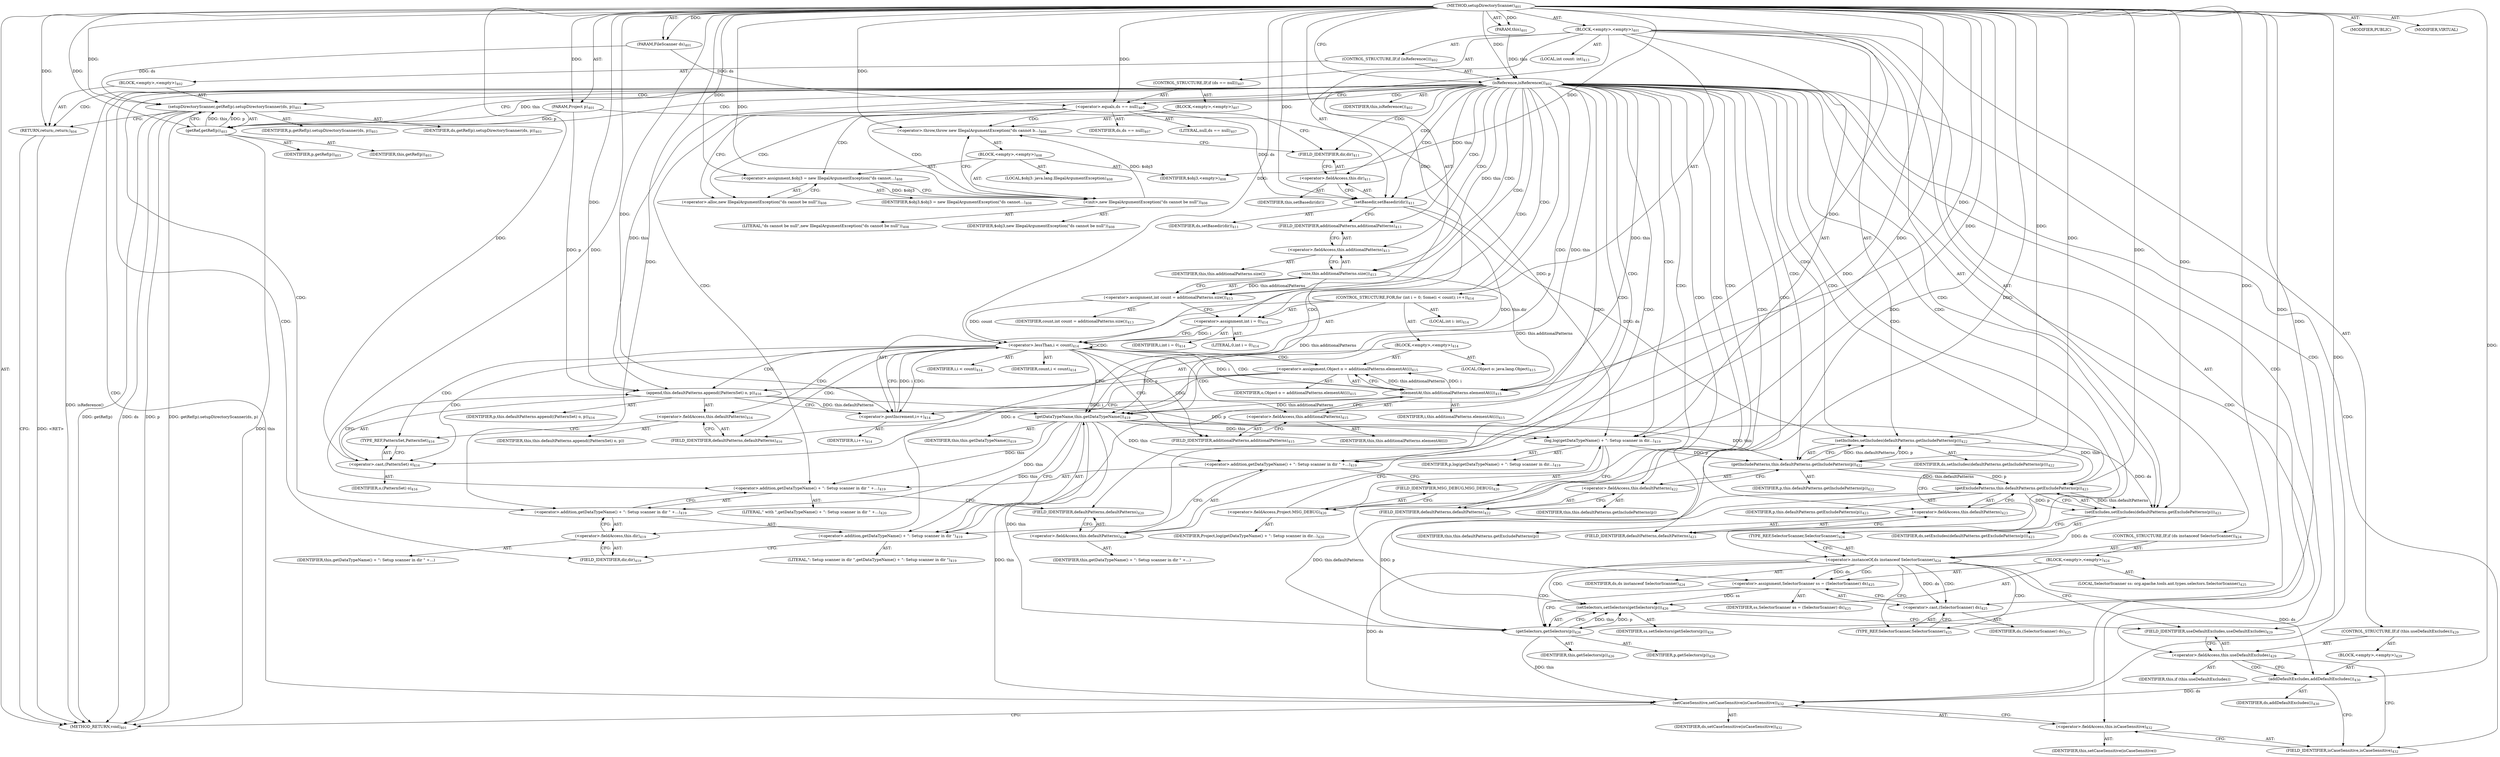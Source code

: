 digraph "setupDirectoryScanner" {  
"111669149717" [label = <(METHOD,setupDirectoryScanner)<SUB>401</SUB>> ]
"115964117011" [label = <(PARAM,this)<SUB>401</SUB>> ]
"115964117055" [label = <(PARAM,FileScanner ds)<SUB>401</SUB>> ]
"115964117056" [label = <(PARAM,Project p)<SUB>401</SUB>> ]
"25769803828" [label = <(BLOCK,&lt;empty&gt;,&lt;empty&gt;)<SUB>401</SUB>> ]
"47244640284" [label = <(CONTROL_STRUCTURE,IF,if (isReference()))<SUB>402</SUB>> ]
"30064771307" [label = <(isReference,isReference())<SUB>402</SUB>> ]
"68719476786" [label = <(IDENTIFIER,this,isReference())<SUB>402</SUB>> ]
"25769803829" [label = <(BLOCK,&lt;empty&gt;,&lt;empty&gt;)<SUB>402</SUB>> ]
"30064771308" [label = <(setupDirectoryScanner,getRef(p).setupDirectoryScanner(ds, p))<SUB>403</SUB>> ]
"30064771309" [label = <(getRef,getRef(p))<SUB>403</SUB>> ]
"68719476787" [label = <(IDENTIFIER,this,getRef(p))<SUB>403</SUB>> ]
"68719476958" [label = <(IDENTIFIER,p,getRef(p))<SUB>403</SUB>> ]
"68719476959" [label = <(IDENTIFIER,ds,getRef(p).setupDirectoryScanner(ds, p))<SUB>403</SUB>> ]
"68719476960" [label = <(IDENTIFIER,p,getRef(p).setupDirectoryScanner(ds, p))<SUB>403</SUB>> ]
"146028888078" [label = <(RETURN,return;,return;)<SUB>404</SUB>> ]
"47244640285" [label = <(CONTROL_STRUCTURE,IF,if (ds == null))<SUB>407</SUB>> ]
"30064771310" [label = <(&lt;operator&gt;.equals,ds == null)<SUB>407</SUB>> ]
"68719476961" [label = <(IDENTIFIER,ds,ds == null)<SUB>407</SUB>> ]
"90194313232" [label = <(LITERAL,null,ds == null)<SUB>407</SUB>> ]
"25769803830" [label = <(BLOCK,&lt;empty&gt;,&lt;empty&gt;)<SUB>407</SUB>> ]
"30064771311" [label = <(&lt;operator&gt;.throw,throw new IllegalArgumentException(&quot;ds cannot b...)<SUB>408</SUB>> ]
"25769803831" [label = <(BLOCK,&lt;empty&gt;,&lt;empty&gt;)<SUB>408</SUB>> ]
"94489280525" [label = <(LOCAL,$obj3: java.lang.IllegalArgumentException)<SUB>408</SUB>> ]
"30064771312" [label = <(&lt;operator&gt;.assignment,$obj3 = new IllegalArgumentException(&quot;ds cannot...)<SUB>408</SUB>> ]
"68719476962" [label = <(IDENTIFIER,$obj3,$obj3 = new IllegalArgumentException(&quot;ds cannot...)<SUB>408</SUB>> ]
"30064771313" [label = <(&lt;operator&gt;.alloc,new IllegalArgumentException(&quot;ds cannot be null&quot;))<SUB>408</SUB>> ]
"30064771314" [label = <(&lt;init&gt;,new IllegalArgumentException(&quot;ds cannot be null&quot;))<SUB>408</SUB>> ]
"68719476963" [label = <(IDENTIFIER,$obj3,new IllegalArgumentException(&quot;ds cannot be null&quot;))<SUB>408</SUB>> ]
"90194313233" [label = <(LITERAL,&quot;ds cannot be null&quot;,new IllegalArgumentException(&quot;ds cannot be null&quot;))<SUB>408</SUB>> ]
"68719476964" [label = <(IDENTIFIER,$obj3,&lt;empty&gt;)<SUB>408</SUB>> ]
"30064771315" [label = <(setBasedir,setBasedir(dir))<SUB>411</SUB>> ]
"68719476965" [label = <(IDENTIFIER,ds,setBasedir(dir))<SUB>411</SUB>> ]
"30064771316" [label = <(&lt;operator&gt;.fieldAccess,this.dir)<SUB>411</SUB>> ]
"68719476966" [label = <(IDENTIFIER,this,setBasedir(dir))> ]
"55834574905" [label = <(FIELD_IDENTIFIER,dir,dir)<SUB>411</SUB>> ]
"94489280526" [label = <(LOCAL,int count: int)<SUB>413</SUB>> ]
"30064771317" [label = <(&lt;operator&gt;.assignment,int count = additionalPatterns.size())<SUB>413</SUB>> ]
"68719476967" [label = <(IDENTIFIER,count,int count = additionalPatterns.size())<SUB>413</SUB>> ]
"30064771318" [label = <(size,this.additionalPatterns.size())<SUB>413</SUB>> ]
"30064771319" [label = <(&lt;operator&gt;.fieldAccess,this.additionalPatterns)<SUB>413</SUB>> ]
"68719476968" [label = <(IDENTIFIER,this,this.additionalPatterns.size())> ]
"55834574906" [label = <(FIELD_IDENTIFIER,additionalPatterns,additionalPatterns)<SUB>413</SUB>> ]
"47244640286" [label = <(CONTROL_STRUCTURE,FOR,for (int i = 0; Some(i &lt; count); i++))<SUB>414</SUB>> ]
"94489280527" [label = <(LOCAL,int i: int)<SUB>414</SUB>> ]
"30064771320" [label = <(&lt;operator&gt;.assignment,int i = 0)<SUB>414</SUB>> ]
"68719476969" [label = <(IDENTIFIER,i,int i = 0)<SUB>414</SUB>> ]
"90194313234" [label = <(LITERAL,0,int i = 0)<SUB>414</SUB>> ]
"30064771321" [label = <(&lt;operator&gt;.lessThan,i &lt; count)<SUB>414</SUB>> ]
"68719476970" [label = <(IDENTIFIER,i,i &lt; count)<SUB>414</SUB>> ]
"68719476971" [label = <(IDENTIFIER,count,i &lt; count)<SUB>414</SUB>> ]
"30064771322" [label = <(&lt;operator&gt;.postIncrement,i++)<SUB>414</SUB>> ]
"68719476972" [label = <(IDENTIFIER,i,i++)<SUB>414</SUB>> ]
"25769803832" [label = <(BLOCK,&lt;empty&gt;,&lt;empty&gt;)<SUB>414</SUB>> ]
"94489280528" [label = <(LOCAL,Object o: java.lang.Object)<SUB>415</SUB>> ]
"30064771323" [label = <(&lt;operator&gt;.assignment,Object o = additionalPatterns.elementAt(i))<SUB>415</SUB>> ]
"68719476973" [label = <(IDENTIFIER,o,Object o = additionalPatterns.elementAt(i))<SUB>415</SUB>> ]
"30064771324" [label = <(elementAt,this.additionalPatterns.elementAt(i))<SUB>415</SUB>> ]
"30064771325" [label = <(&lt;operator&gt;.fieldAccess,this.additionalPatterns)<SUB>415</SUB>> ]
"68719476974" [label = <(IDENTIFIER,this,this.additionalPatterns.elementAt(i))> ]
"55834574907" [label = <(FIELD_IDENTIFIER,additionalPatterns,additionalPatterns)<SUB>415</SUB>> ]
"68719476975" [label = <(IDENTIFIER,i,this.additionalPatterns.elementAt(i))<SUB>415</SUB>> ]
"30064771326" [label = <(append,this.defaultPatterns.append((PatternSet) o, p))<SUB>416</SUB>> ]
"30064771327" [label = <(&lt;operator&gt;.fieldAccess,this.defaultPatterns)<SUB>416</SUB>> ]
"68719476976" [label = <(IDENTIFIER,this,this.defaultPatterns.append((PatternSet) o, p))> ]
"55834574908" [label = <(FIELD_IDENTIFIER,defaultPatterns,defaultPatterns)<SUB>416</SUB>> ]
"30064771328" [label = <(&lt;operator&gt;.cast,(PatternSet) o)<SUB>416</SUB>> ]
"180388626434" [label = <(TYPE_REF,PatternSet,PatternSet)<SUB>416</SUB>> ]
"68719476977" [label = <(IDENTIFIER,o,(PatternSet) o)<SUB>416</SUB>> ]
"68719476978" [label = <(IDENTIFIER,p,this.defaultPatterns.append((PatternSet) o, p))<SUB>416</SUB>> ]
"30064771329" [label = <(log,log(getDataTypeName() + &quot;: Setup scanner in dir...)<SUB>419</SUB>> ]
"68719476979" [label = <(IDENTIFIER,p,log(getDataTypeName() + &quot;: Setup scanner in dir...)<SUB>419</SUB>> ]
"30064771330" [label = <(&lt;operator&gt;.addition,getDataTypeName() + &quot;: Setup scanner in dir &quot; +...)<SUB>419</SUB>> ]
"30064771331" [label = <(&lt;operator&gt;.addition,getDataTypeName() + &quot;: Setup scanner in dir &quot; +...)<SUB>419</SUB>> ]
"30064771332" [label = <(&lt;operator&gt;.addition,getDataTypeName() + &quot;: Setup scanner in dir &quot; +...)<SUB>419</SUB>> ]
"30064771333" [label = <(&lt;operator&gt;.addition,getDataTypeName() + &quot;: Setup scanner in dir &quot;)<SUB>419</SUB>> ]
"30064771334" [label = <(getDataTypeName,this.getDataTypeName())<SUB>419</SUB>> ]
"68719476788" [label = <(IDENTIFIER,this,this.getDataTypeName())<SUB>419</SUB>> ]
"90194313235" [label = <(LITERAL,&quot;: Setup scanner in dir &quot;,getDataTypeName() + &quot;: Setup scanner in dir &quot;)<SUB>419</SUB>> ]
"30064771335" [label = <(&lt;operator&gt;.fieldAccess,this.dir)<SUB>419</SUB>> ]
"68719476980" [label = <(IDENTIFIER,this,getDataTypeName() + &quot;: Setup scanner in dir &quot; +...)> ]
"55834574909" [label = <(FIELD_IDENTIFIER,dir,dir)<SUB>419</SUB>> ]
"90194313236" [label = <(LITERAL,&quot; with &quot;,getDataTypeName() + &quot;: Setup scanner in dir &quot; +...)<SUB>420</SUB>> ]
"30064771336" [label = <(&lt;operator&gt;.fieldAccess,this.defaultPatterns)<SUB>420</SUB>> ]
"68719476981" [label = <(IDENTIFIER,this,getDataTypeName() + &quot;: Setup scanner in dir &quot; +...)> ]
"55834574910" [label = <(FIELD_IDENTIFIER,defaultPatterns,defaultPatterns)<SUB>420</SUB>> ]
"30064771337" [label = <(&lt;operator&gt;.fieldAccess,Project.MSG_DEBUG)<SUB>420</SUB>> ]
"68719476982" [label = <(IDENTIFIER,Project,log(getDataTypeName() + &quot;: Setup scanner in dir...)<SUB>420</SUB>> ]
"55834574911" [label = <(FIELD_IDENTIFIER,MSG_DEBUG,MSG_DEBUG)<SUB>420</SUB>> ]
"30064771338" [label = <(setIncludes,setIncludes(defaultPatterns.getIncludePatterns(p)))<SUB>422</SUB>> ]
"68719476983" [label = <(IDENTIFIER,ds,setIncludes(defaultPatterns.getIncludePatterns(p)))<SUB>422</SUB>> ]
"30064771339" [label = <(getIncludePatterns,this.defaultPatterns.getIncludePatterns(p))<SUB>422</SUB>> ]
"30064771340" [label = <(&lt;operator&gt;.fieldAccess,this.defaultPatterns)<SUB>422</SUB>> ]
"68719476984" [label = <(IDENTIFIER,this,this.defaultPatterns.getIncludePatterns(p))> ]
"55834574912" [label = <(FIELD_IDENTIFIER,defaultPatterns,defaultPatterns)<SUB>422</SUB>> ]
"68719476985" [label = <(IDENTIFIER,p,this.defaultPatterns.getIncludePatterns(p))<SUB>422</SUB>> ]
"30064771341" [label = <(setExcludes,setExcludes(defaultPatterns.getExcludePatterns(p)))<SUB>423</SUB>> ]
"68719476986" [label = <(IDENTIFIER,ds,setExcludes(defaultPatterns.getExcludePatterns(p)))<SUB>423</SUB>> ]
"30064771342" [label = <(getExcludePatterns,this.defaultPatterns.getExcludePatterns(p))<SUB>423</SUB>> ]
"30064771343" [label = <(&lt;operator&gt;.fieldAccess,this.defaultPatterns)<SUB>423</SUB>> ]
"68719476987" [label = <(IDENTIFIER,this,this.defaultPatterns.getExcludePatterns(p))> ]
"55834574913" [label = <(FIELD_IDENTIFIER,defaultPatterns,defaultPatterns)<SUB>423</SUB>> ]
"68719476988" [label = <(IDENTIFIER,p,this.defaultPatterns.getExcludePatterns(p))<SUB>423</SUB>> ]
"47244640287" [label = <(CONTROL_STRUCTURE,IF,if (ds instanceof SelectorScanner))<SUB>424</SUB>> ]
"30064771344" [label = <(&lt;operator&gt;.instanceOf,ds instanceof SelectorScanner)<SUB>424</SUB>> ]
"68719476989" [label = <(IDENTIFIER,ds,ds instanceof SelectorScanner)<SUB>424</SUB>> ]
"180388626435" [label = <(TYPE_REF,SelectorScanner,SelectorScanner)<SUB>424</SUB>> ]
"25769803833" [label = <(BLOCK,&lt;empty&gt;,&lt;empty&gt;)<SUB>424</SUB>> ]
"94489280529" [label = <(LOCAL,SelectorScanner ss: org.apache.tools.ant.types.selectors.SelectorScanner)<SUB>425</SUB>> ]
"30064771345" [label = <(&lt;operator&gt;.assignment,SelectorScanner ss = (SelectorScanner) ds)<SUB>425</SUB>> ]
"68719476990" [label = <(IDENTIFIER,ss,SelectorScanner ss = (SelectorScanner) ds)<SUB>425</SUB>> ]
"30064771346" [label = <(&lt;operator&gt;.cast,(SelectorScanner) ds)<SUB>425</SUB>> ]
"180388626436" [label = <(TYPE_REF,SelectorScanner,SelectorScanner)<SUB>425</SUB>> ]
"68719476991" [label = <(IDENTIFIER,ds,(SelectorScanner) ds)<SUB>425</SUB>> ]
"30064771347" [label = <(setSelectors,setSelectors(getSelectors(p)))<SUB>426</SUB>> ]
"68719476992" [label = <(IDENTIFIER,ss,setSelectors(getSelectors(p)))<SUB>426</SUB>> ]
"30064771348" [label = <(getSelectors,getSelectors(p))<SUB>426</SUB>> ]
"68719476789" [label = <(IDENTIFIER,this,getSelectors(p))<SUB>426</SUB>> ]
"68719476993" [label = <(IDENTIFIER,p,getSelectors(p))<SUB>426</SUB>> ]
"47244640288" [label = <(CONTROL_STRUCTURE,IF,if (this.useDefaultExcludes))<SUB>429</SUB>> ]
"30064771349" [label = <(&lt;operator&gt;.fieldAccess,this.useDefaultExcludes)<SUB>429</SUB>> ]
"68719476994" [label = <(IDENTIFIER,this,if (this.useDefaultExcludes))> ]
"55834574914" [label = <(FIELD_IDENTIFIER,useDefaultExcludes,useDefaultExcludes)<SUB>429</SUB>> ]
"25769803834" [label = <(BLOCK,&lt;empty&gt;,&lt;empty&gt;)<SUB>429</SUB>> ]
"30064771350" [label = <(addDefaultExcludes,addDefaultExcludes())<SUB>430</SUB>> ]
"68719476995" [label = <(IDENTIFIER,ds,addDefaultExcludes())<SUB>430</SUB>> ]
"30064771351" [label = <(setCaseSensitive,setCaseSensitive(isCaseSensitive))<SUB>432</SUB>> ]
"68719476996" [label = <(IDENTIFIER,ds,setCaseSensitive(isCaseSensitive))<SUB>432</SUB>> ]
"30064771352" [label = <(&lt;operator&gt;.fieldAccess,this.isCaseSensitive)<SUB>432</SUB>> ]
"68719476997" [label = <(IDENTIFIER,this,setCaseSensitive(isCaseSensitive))> ]
"55834574915" [label = <(FIELD_IDENTIFIER,isCaseSensitive,isCaseSensitive)<SUB>432</SUB>> ]
"133143986225" [label = <(MODIFIER,PUBLIC)> ]
"133143986226" [label = <(MODIFIER,VIRTUAL)> ]
"128849018901" [label = <(METHOD_RETURN,void)<SUB>401</SUB>> ]
  "111669149717" -> "115964117011"  [ label = "AST: "] 
  "111669149717" -> "115964117055"  [ label = "AST: "] 
  "111669149717" -> "115964117056"  [ label = "AST: "] 
  "111669149717" -> "25769803828"  [ label = "AST: "] 
  "111669149717" -> "133143986225"  [ label = "AST: "] 
  "111669149717" -> "133143986226"  [ label = "AST: "] 
  "111669149717" -> "128849018901"  [ label = "AST: "] 
  "25769803828" -> "47244640284"  [ label = "AST: "] 
  "25769803828" -> "47244640285"  [ label = "AST: "] 
  "25769803828" -> "30064771315"  [ label = "AST: "] 
  "25769803828" -> "94489280526"  [ label = "AST: "] 
  "25769803828" -> "30064771317"  [ label = "AST: "] 
  "25769803828" -> "47244640286"  [ label = "AST: "] 
  "25769803828" -> "30064771329"  [ label = "AST: "] 
  "25769803828" -> "30064771338"  [ label = "AST: "] 
  "25769803828" -> "30064771341"  [ label = "AST: "] 
  "25769803828" -> "47244640287"  [ label = "AST: "] 
  "25769803828" -> "47244640288"  [ label = "AST: "] 
  "25769803828" -> "30064771351"  [ label = "AST: "] 
  "47244640284" -> "30064771307"  [ label = "AST: "] 
  "47244640284" -> "25769803829"  [ label = "AST: "] 
  "30064771307" -> "68719476786"  [ label = "AST: "] 
  "25769803829" -> "30064771308"  [ label = "AST: "] 
  "25769803829" -> "146028888078"  [ label = "AST: "] 
  "30064771308" -> "30064771309"  [ label = "AST: "] 
  "30064771308" -> "68719476959"  [ label = "AST: "] 
  "30064771308" -> "68719476960"  [ label = "AST: "] 
  "30064771309" -> "68719476787"  [ label = "AST: "] 
  "30064771309" -> "68719476958"  [ label = "AST: "] 
  "47244640285" -> "30064771310"  [ label = "AST: "] 
  "47244640285" -> "25769803830"  [ label = "AST: "] 
  "30064771310" -> "68719476961"  [ label = "AST: "] 
  "30064771310" -> "90194313232"  [ label = "AST: "] 
  "25769803830" -> "30064771311"  [ label = "AST: "] 
  "30064771311" -> "25769803831"  [ label = "AST: "] 
  "25769803831" -> "94489280525"  [ label = "AST: "] 
  "25769803831" -> "30064771312"  [ label = "AST: "] 
  "25769803831" -> "30064771314"  [ label = "AST: "] 
  "25769803831" -> "68719476964"  [ label = "AST: "] 
  "30064771312" -> "68719476962"  [ label = "AST: "] 
  "30064771312" -> "30064771313"  [ label = "AST: "] 
  "30064771314" -> "68719476963"  [ label = "AST: "] 
  "30064771314" -> "90194313233"  [ label = "AST: "] 
  "30064771315" -> "68719476965"  [ label = "AST: "] 
  "30064771315" -> "30064771316"  [ label = "AST: "] 
  "30064771316" -> "68719476966"  [ label = "AST: "] 
  "30064771316" -> "55834574905"  [ label = "AST: "] 
  "30064771317" -> "68719476967"  [ label = "AST: "] 
  "30064771317" -> "30064771318"  [ label = "AST: "] 
  "30064771318" -> "30064771319"  [ label = "AST: "] 
  "30064771319" -> "68719476968"  [ label = "AST: "] 
  "30064771319" -> "55834574906"  [ label = "AST: "] 
  "47244640286" -> "94489280527"  [ label = "AST: "] 
  "47244640286" -> "30064771320"  [ label = "AST: "] 
  "47244640286" -> "30064771321"  [ label = "AST: "] 
  "47244640286" -> "30064771322"  [ label = "AST: "] 
  "47244640286" -> "25769803832"  [ label = "AST: "] 
  "30064771320" -> "68719476969"  [ label = "AST: "] 
  "30064771320" -> "90194313234"  [ label = "AST: "] 
  "30064771321" -> "68719476970"  [ label = "AST: "] 
  "30064771321" -> "68719476971"  [ label = "AST: "] 
  "30064771322" -> "68719476972"  [ label = "AST: "] 
  "25769803832" -> "94489280528"  [ label = "AST: "] 
  "25769803832" -> "30064771323"  [ label = "AST: "] 
  "25769803832" -> "30064771326"  [ label = "AST: "] 
  "30064771323" -> "68719476973"  [ label = "AST: "] 
  "30064771323" -> "30064771324"  [ label = "AST: "] 
  "30064771324" -> "30064771325"  [ label = "AST: "] 
  "30064771324" -> "68719476975"  [ label = "AST: "] 
  "30064771325" -> "68719476974"  [ label = "AST: "] 
  "30064771325" -> "55834574907"  [ label = "AST: "] 
  "30064771326" -> "30064771327"  [ label = "AST: "] 
  "30064771326" -> "30064771328"  [ label = "AST: "] 
  "30064771326" -> "68719476978"  [ label = "AST: "] 
  "30064771327" -> "68719476976"  [ label = "AST: "] 
  "30064771327" -> "55834574908"  [ label = "AST: "] 
  "30064771328" -> "180388626434"  [ label = "AST: "] 
  "30064771328" -> "68719476977"  [ label = "AST: "] 
  "30064771329" -> "68719476979"  [ label = "AST: "] 
  "30064771329" -> "30064771330"  [ label = "AST: "] 
  "30064771329" -> "30064771337"  [ label = "AST: "] 
  "30064771330" -> "30064771331"  [ label = "AST: "] 
  "30064771330" -> "30064771336"  [ label = "AST: "] 
  "30064771331" -> "30064771332"  [ label = "AST: "] 
  "30064771331" -> "90194313236"  [ label = "AST: "] 
  "30064771332" -> "30064771333"  [ label = "AST: "] 
  "30064771332" -> "30064771335"  [ label = "AST: "] 
  "30064771333" -> "30064771334"  [ label = "AST: "] 
  "30064771333" -> "90194313235"  [ label = "AST: "] 
  "30064771334" -> "68719476788"  [ label = "AST: "] 
  "30064771335" -> "68719476980"  [ label = "AST: "] 
  "30064771335" -> "55834574909"  [ label = "AST: "] 
  "30064771336" -> "68719476981"  [ label = "AST: "] 
  "30064771336" -> "55834574910"  [ label = "AST: "] 
  "30064771337" -> "68719476982"  [ label = "AST: "] 
  "30064771337" -> "55834574911"  [ label = "AST: "] 
  "30064771338" -> "68719476983"  [ label = "AST: "] 
  "30064771338" -> "30064771339"  [ label = "AST: "] 
  "30064771339" -> "30064771340"  [ label = "AST: "] 
  "30064771339" -> "68719476985"  [ label = "AST: "] 
  "30064771340" -> "68719476984"  [ label = "AST: "] 
  "30064771340" -> "55834574912"  [ label = "AST: "] 
  "30064771341" -> "68719476986"  [ label = "AST: "] 
  "30064771341" -> "30064771342"  [ label = "AST: "] 
  "30064771342" -> "30064771343"  [ label = "AST: "] 
  "30064771342" -> "68719476988"  [ label = "AST: "] 
  "30064771343" -> "68719476987"  [ label = "AST: "] 
  "30064771343" -> "55834574913"  [ label = "AST: "] 
  "47244640287" -> "30064771344"  [ label = "AST: "] 
  "47244640287" -> "25769803833"  [ label = "AST: "] 
  "30064771344" -> "68719476989"  [ label = "AST: "] 
  "30064771344" -> "180388626435"  [ label = "AST: "] 
  "25769803833" -> "94489280529"  [ label = "AST: "] 
  "25769803833" -> "30064771345"  [ label = "AST: "] 
  "25769803833" -> "30064771347"  [ label = "AST: "] 
  "30064771345" -> "68719476990"  [ label = "AST: "] 
  "30064771345" -> "30064771346"  [ label = "AST: "] 
  "30064771346" -> "180388626436"  [ label = "AST: "] 
  "30064771346" -> "68719476991"  [ label = "AST: "] 
  "30064771347" -> "68719476992"  [ label = "AST: "] 
  "30064771347" -> "30064771348"  [ label = "AST: "] 
  "30064771348" -> "68719476789"  [ label = "AST: "] 
  "30064771348" -> "68719476993"  [ label = "AST: "] 
  "47244640288" -> "30064771349"  [ label = "AST: "] 
  "47244640288" -> "25769803834"  [ label = "AST: "] 
  "30064771349" -> "68719476994"  [ label = "AST: "] 
  "30064771349" -> "55834574914"  [ label = "AST: "] 
  "25769803834" -> "30064771350"  [ label = "AST: "] 
  "30064771350" -> "68719476995"  [ label = "AST: "] 
  "30064771351" -> "68719476996"  [ label = "AST: "] 
  "30064771351" -> "30064771352"  [ label = "AST: "] 
  "30064771352" -> "68719476997"  [ label = "AST: "] 
  "30064771352" -> "55834574915"  [ label = "AST: "] 
  "30064771315" -> "55834574906"  [ label = "CFG: "] 
  "30064771317" -> "30064771320"  [ label = "CFG: "] 
  "30064771329" -> "55834574912"  [ label = "CFG: "] 
  "30064771338" -> "55834574913"  [ label = "CFG: "] 
  "30064771341" -> "180388626435"  [ label = "CFG: "] 
  "30064771351" -> "128849018901"  [ label = "CFG: "] 
  "30064771307" -> "30064771309"  [ label = "CFG: "] 
  "30064771307" -> "30064771310"  [ label = "CFG: "] 
  "30064771310" -> "30064771313"  [ label = "CFG: "] 
  "30064771310" -> "55834574905"  [ label = "CFG: "] 
  "30064771316" -> "30064771315"  [ label = "CFG: "] 
  "30064771318" -> "30064771317"  [ label = "CFG: "] 
  "30064771320" -> "30064771321"  [ label = "CFG: "] 
  "30064771321" -> "55834574907"  [ label = "CFG: "] 
  "30064771321" -> "30064771334"  [ label = "CFG: "] 
  "30064771322" -> "30064771321"  [ label = "CFG: "] 
  "30064771330" -> "55834574911"  [ label = "CFG: "] 
  "30064771337" -> "30064771329"  [ label = "CFG: "] 
  "30064771339" -> "30064771338"  [ label = "CFG: "] 
  "30064771342" -> "30064771341"  [ label = "CFG: "] 
  "30064771344" -> "180388626436"  [ label = "CFG: "] 
  "30064771344" -> "55834574914"  [ label = "CFG: "] 
  "30064771349" -> "30064771350"  [ label = "CFG: "] 
  "30064771349" -> "55834574915"  [ label = "CFG: "] 
  "30064771352" -> "30064771351"  [ label = "CFG: "] 
  "30064771308" -> "146028888078"  [ label = "CFG: "] 
  "146028888078" -> "128849018901"  [ label = "CFG: "] 
  "30064771311" -> "55834574905"  [ label = "CFG: "] 
  "55834574905" -> "30064771316"  [ label = "CFG: "] 
  "30064771319" -> "30064771318"  [ label = "CFG: "] 
  "30064771323" -> "55834574908"  [ label = "CFG: "] 
  "30064771326" -> "30064771322"  [ label = "CFG: "] 
  "30064771331" -> "55834574910"  [ label = "CFG: "] 
  "30064771336" -> "30064771330"  [ label = "CFG: "] 
  "55834574911" -> "30064771337"  [ label = "CFG: "] 
  "30064771340" -> "30064771339"  [ label = "CFG: "] 
  "30064771343" -> "30064771342"  [ label = "CFG: "] 
  "180388626435" -> "30064771344"  [ label = "CFG: "] 
  "30064771345" -> "30064771348"  [ label = "CFG: "] 
  "30064771347" -> "55834574914"  [ label = "CFG: "] 
  "55834574914" -> "30064771349"  [ label = "CFG: "] 
  "30064771350" -> "55834574915"  [ label = "CFG: "] 
  "55834574915" -> "30064771352"  [ label = "CFG: "] 
  "30064771309" -> "30064771308"  [ label = "CFG: "] 
  "55834574906" -> "30064771319"  [ label = "CFG: "] 
  "30064771324" -> "30064771323"  [ label = "CFG: "] 
  "30064771327" -> "180388626434"  [ label = "CFG: "] 
  "30064771328" -> "30064771326"  [ label = "CFG: "] 
  "30064771332" -> "30064771331"  [ label = "CFG: "] 
  "55834574910" -> "30064771336"  [ label = "CFG: "] 
  "55834574912" -> "30064771340"  [ label = "CFG: "] 
  "55834574913" -> "30064771343"  [ label = "CFG: "] 
  "30064771346" -> "30064771345"  [ label = "CFG: "] 
  "30064771348" -> "30064771347"  [ label = "CFG: "] 
  "30064771312" -> "30064771314"  [ label = "CFG: "] 
  "30064771314" -> "30064771311"  [ label = "CFG: "] 
  "30064771325" -> "30064771324"  [ label = "CFG: "] 
  "55834574908" -> "30064771327"  [ label = "CFG: "] 
  "180388626434" -> "30064771328"  [ label = "CFG: "] 
  "30064771333" -> "55834574909"  [ label = "CFG: "] 
  "30064771335" -> "30064771332"  [ label = "CFG: "] 
  "180388626436" -> "30064771346"  [ label = "CFG: "] 
  "30064771313" -> "30064771312"  [ label = "CFG: "] 
  "55834574907" -> "30064771325"  [ label = "CFG: "] 
  "30064771334" -> "30064771333"  [ label = "CFG: "] 
  "55834574909" -> "30064771335"  [ label = "CFG: "] 
  "111669149717" -> "30064771307"  [ label = "CFG: "] 
  "146028888078" -> "128849018901"  [ label = "DDG: &lt;RET&gt;"] 
  "30064771307" -> "128849018901"  [ label = "DDG: isReference()"] 
  "30064771309" -> "128849018901"  [ label = "DDG: this"] 
  "30064771308" -> "128849018901"  [ label = "DDG: getRef(p)"] 
  "30064771308" -> "128849018901"  [ label = "DDG: ds"] 
  "30064771308" -> "128849018901"  [ label = "DDG: p"] 
  "30064771308" -> "128849018901"  [ label = "DDG: getRef(p).setupDirectoryScanner(ds, p)"] 
  "111669149717" -> "115964117011"  [ label = "DDG: "] 
  "111669149717" -> "115964117055"  [ label = "DDG: "] 
  "111669149717" -> "115964117056"  [ label = "DDG: "] 
  "30064771318" -> "30064771317"  [ label = "DDG: this.additionalPatterns"] 
  "30064771310" -> "30064771315"  [ label = "DDG: ds"] 
  "111669149717" -> "30064771315"  [ label = "DDG: "] 
  "30064771307" -> "30064771315"  [ label = "DDG: this"] 
  "111669149717" -> "30064771320"  [ label = "DDG: "] 
  "115964117056" -> "30064771329"  [ label = "DDG: p"] 
  "30064771326" -> "30064771329"  [ label = "DDG: p"] 
  "111669149717" -> "30064771329"  [ label = "DDG: "] 
  "30064771334" -> "30064771329"  [ label = "DDG: this"] 
  "30064771315" -> "30064771338"  [ label = "DDG: ds"] 
  "111669149717" -> "30064771338"  [ label = "DDG: "] 
  "30064771339" -> "30064771338"  [ label = "DDG: this.defaultPatterns"] 
  "30064771339" -> "30064771338"  [ label = "DDG: p"] 
  "30064771338" -> "30064771341"  [ label = "DDG: ds"] 
  "111669149717" -> "30064771341"  [ label = "DDG: "] 
  "30064771342" -> "30064771341"  [ label = "DDG: this.defaultPatterns"] 
  "30064771342" -> "30064771341"  [ label = "DDG: p"] 
  "30064771344" -> "30064771351"  [ label = "DDG: ds"] 
  "30064771350" -> "30064771351"  [ label = "DDG: ds"] 
  "111669149717" -> "30064771351"  [ label = "DDG: "] 
  "30064771334" -> "30064771351"  [ label = "DDG: this"] 
  "30064771348" -> "30064771351"  [ label = "DDG: this"] 
  "115964117011" -> "30064771307"  [ label = "DDG: this"] 
  "111669149717" -> "30064771307"  [ label = "DDG: "] 
  "111669149717" -> "146028888078"  [ label = "DDG: "] 
  "115964117055" -> "30064771310"  [ label = "DDG: ds"] 
  "111669149717" -> "30064771310"  [ label = "DDG: "] 
  "30064771307" -> "30064771318"  [ label = "DDG: this"] 
  "30064771320" -> "30064771321"  [ label = "DDG: i"] 
  "30064771322" -> "30064771321"  [ label = "DDG: i"] 
  "111669149717" -> "30064771321"  [ label = "DDG: "] 
  "30064771317" -> "30064771321"  [ label = "DDG: count"] 
  "30064771324" -> "30064771322"  [ label = "DDG: i"] 
  "111669149717" -> "30064771322"  [ label = "DDG: "] 
  "30064771324" -> "30064771323"  [ label = "DDG: this.additionalPatterns"] 
  "30064771324" -> "30064771323"  [ label = "DDG: i"] 
  "30064771334" -> "30064771330"  [ label = "DDG: this"] 
  "111669149717" -> "30064771330"  [ label = "DDG: "] 
  "30064771334" -> "30064771339"  [ label = "DDG: this"] 
  "30064771329" -> "30064771339"  [ label = "DDG: p"] 
  "111669149717" -> "30064771339"  [ label = "DDG: "] 
  "30064771334" -> "30064771342"  [ label = "DDG: this"] 
  "30064771339" -> "30064771342"  [ label = "DDG: this.defaultPatterns"] 
  "30064771339" -> "30064771342"  [ label = "DDG: p"] 
  "111669149717" -> "30064771342"  [ label = "DDG: "] 
  "30064771341" -> "30064771344"  [ label = "DDG: ds"] 
  "111669149717" -> "30064771344"  [ label = "DDG: "] 
  "111669149717" -> "30064771345"  [ label = "DDG: "] 
  "30064771344" -> "30064771345"  [ label = "DDG: ds"] 
  "30064771309" -> "30064771308"  [ label = "DDG: this"] 
  "30064771309" -> "30064771308"  [ label = "DDG: p"] 
  "115964117055" -> "30064771308"  [ label = "DDG: ds"] 
  "111669149717" -> "30064771308"  [ label = "DDG: "] 
  "30064771314" -> "30064771311"  [ label = "DDG: $obj3"] 
  "111669149717" -> "30064771311"  [ label = "DDG: "] 
  "30064771307" -> "30064771326"  [ label = "DDG: this"] 
  "111669149717" -> "30064771326"  [ label = "DDG: "] 
  "30064771323" -> "30064771326"  [ label = "DDG: o"] 
  "115964117056" -> "30064771326"  [ label = "DDG: p"] 
  "30064771334" -> "30064771331"  [ label = "DDG: this"] 
  "111669149717" -> "30064771331"  [ label = "DDG: "] 
  "30064771345" -> "30064771347"  [ label = "DDG: ss"] 
  "111669149717" -> "30064771347"  [ label = "DDG: "] 
  "30064771348" -> "30064771347"  [ label = "DDG: this"] 
  "30064771348" -> "30064771347"  [ label = "DDG: p"] 
  "30064771344" -> "30064771350"  [ label = "DDG: ds"] 
  "111669149717" -> "30064771350"  [ label = "DDG: "] 
  "30064771307" -> "30064771309"  [ label = "DDG: this"] 
  "111669149717" -> "30064771309"  [ label = "DDG: "] 
  "115964117056" -> "30064771309"  [ label = "DDG: p"] 
  "111669149717" -> "30064771312"  [ label = "DDG: "] 
  "111669149717" -> "68719476964"  [ label = "DDG: "] 
  "30064771307" -> "30064771324"  [ label = "DDG: this"] 
  "30064771318" -> "30064771324"  [ label = "DDG: this.additionalPatterns"] 
  "30064771321" -> "30064771324"  [ label = "DDG: i"] 
  "111669149717" -> "30064771324"  [ label = "DDG: "] 
  "111669149717" -> "30064771328"  [ label = "DDG: "] 
  "30064771323" -> "30064771328"  [ label = "DDG: o"] 
  "30064771334" -> "30064771332"  [ label = "DDG: this"] 
  "111669149717" -> "30064771332"  [ label = "DDG: "] 
  "111669149717" -> "30064771346"  [ label = "DDG: "] 
  "30064771344" -> "30064771346"  [ label = "DDG: ds"] 
  "30064771334" -> "30064771348"  [ label = "DDG: this"] 
  "30064771342" -> "30064771348"  [ label = "DDG: this.defaultPatterns"] 
  "111669149717" -> "30064771348"  [ label = "DDG: "] 
  "30064771342" -> "30064771348"  [ label = "DDG: p"] 
  "30064771312" -> "30064771314"  [ label = "DDG: $obj3"] 
  "111669149717" -> "30064771314"  [ label = "DDG: "] 
  "30064771334" -> "30064771333"  [ label = "DDG: this"] 
  "111669149717" -> "30064771333"  [ label = "DDG: "] 
  "30064771307" -> "30064771334"  [ label = "DDG: this"] 
  "30064771315" -> "30064771334"  [ label = "DDG: this.dir"] 
  "30064771318" -> "30064771334"  [ label = "DDG: this.additionalPatterns"] 
  "30064771324" -> "30064771334"  [ label = "DDG: this.additionalPatterns"] 
  "30064771326" -> "30064771334"  [ label = "DDG: this.defaultPatterns"] 
  "111669149717" -> "30064771334"  [ label = "DDG: "] 
  "30064771307" -> "30064771329"  [ label = "CDG: "] 
  "30064771307" -> "30064771332"  [ label = "CDG: "] 
  "30064771307" -> "30064771333"  [ label = "CDG: "] 
  "30064771307" -> "30064771330"  [ label = "CDG: "] 
  "30064771307" -> "30064771331"  [ label = "CDG: "] 
  "30064771307" -> "30064771320"  [ label = "CDG: "] 
  "30064771307" -> "55834574910"  [ label = "CDG: "] 
  "30064771307" -> "30064771321"  [ label = "CDG: "] 
  "30064771307" -> "55834574911"  [ label = "CDG: "] 
  "30064771307" -> "30064771318"  [ label = "CDG: "] 
  "30064771307" -> "30064771319"  [ label = "CDG: "] 
  "30064771307" -> "55834574909"  [ label = "CDG: "] 
  "30064771307" -> "55834574914"  [ label = "CDG: "] 
  "30064771307" -> "55834574915"  [ label = "CDG: "] 
  "30064771307" -> "55834574912"  [ label = "CDG: "] 
  "30064771307" -> "55834574913"  [ label = "CDG: "] 
  "30064771307" -> "30064771310"  [ label = "CDG: "] 
  "30064771307" -> "30064771316"  [ label = "CDG: "] 
  "30064771307" -> "55834574906"  [ label = "CDG: "] 
  "30064771307" -> "30064771317"  [ label = "CDG: "] 
  "30064771307" -> "55834574905"  [ label = "CDG: "] 
  "30064771307" -> "30064771315"  [ label = "CDG: "] 
  "30064771307" -> "30064771308"  [ label = "CDG: "] 
  "30064771307" -> "30064771309"  [ label = "CDG: "] 
  "30064771307" -> "30064771352"  [ label = "CDG: "] 
  "30064771307" -> "30064771351"  [ label = "CDG: "] 
  "30064771307" -> "30064771344"  [ label = "CDG: "] 
  "30064771307" -> "30064771342"  [ label = "CDG: "] 
  "30064771307" -> "30064771343"  [ label = "CDG: "] 
  "30064771307" -> "30064771349"  [ label = "CDG: "] 
  "30064771307" -> "30064771336"  [ label = "CDG: "] 
  "30064771307" -> "30064771337"  [ label = "CDG: "] 
  "30064771307" -> "30064771334"  [ label = "CDG: "] 
  "30064771307" -> "30064771335"  [ label = "CDG: "] 
  "30064771307" -> "30064771340"  [ label = "CDG: "] 
  "30064771307" -> "30064771341"  [ label = "CDG: "] 
  "30064771307" -> "30064771338"  [ label = "CDG: "] 
  "30064771307" -> "30064771339"  [ label = "CDG: "] 
  "30064771307" -> "180388626435"  [ label = "CDG: "] 
  "30064771307" -> "146028888078"  [ label = "CDG: "] 
  "30064771310" -> "30064771312"  [ label = "CDG: "] 
  "30064771310" -> "30064771313"  [ label = "CDG: "] 
  "30064771310" -> "30064771311"  [ label = "CDG: "] 
  "30064771310" -> "30064771314"  [ label = "CDG: "] 
  "30064771321" -> "30064771328"  [ label = "CDG: "] 
  "30064771321" -> "30064771326"  [ label = "CDG: "] 
  "30064771321" -> "30064771327"  [ label = "CDG: "] 
  "30064771321" -> "30064771321"  [ label = "CDG: "] 
  "30064771321" -> "55834574908"  [ label = "CDG: "] 
  "30064771321" -> "30064771324"  [ label = "CDG: "] 
  "30064771321" -> "30064771325"  [ label = "CDG: "] 
  "30064771321" -> "30064771322"  [ label = "CDG: "] 
  "30064771321" -> "30064771323"  [ label = "CDG: "] 
  "30064771321" -> "55834574907"  [ label = "CDG: "] 
  "30064771321" -> "180388626434"  [ label = "CDG: "] 
  "30064771344" -> "30064771345"  [ label = "CDG: "] 
  "30064771344" -> "30064771348"  [ label = "CDG: "] 
  "30064771344" -> "30064771346"  [ label = "CDG: "] 
  "30064771344" -> "30064771347"  [ label = "CDG: "] 
  "30064771344" -> "180388626436"  [ label = "CDG: "] 
  "30064771349" -> "30064771350"  [ label = "CDG: "] 
}
